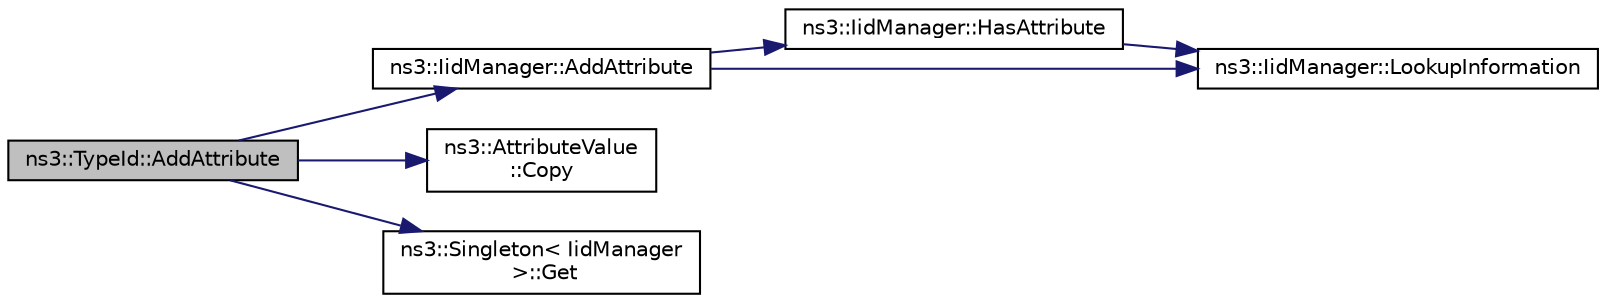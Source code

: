 digraph "ns3::TypeId::AddAttribute"
{
 // LATEX_PDF_SIZE
  edge [fontname="Helvetica",fontsize="10",labelfontname="Helvetica",labelfontsize="10"];
  node [fontname="Helvetica",fontsize="10",shape=record];
  rankdir="LR";
  Node1 [label="ns3::TypeId::AddAttribute",height=0.2,width=0.4,color="black", fillcolor="grey75", style="filled", fontcolor="black",tooltip="Record in this TypeId the fact that a new attribute exists."];
  Node1 -> Node2 [color="midnightblue",fontsize="10",style="solid",fontname="Helvetica"];
  Node2 [label="ns3::IidManager::AddAttribute",height=0.2,width=0.4,color="black", fillcolor="white", style="filled",URL="$classns3_1_1_iid_manager.html#adc2f2efdd19361885c09082cca33454f",tooltip="Record a new attribute in a type id."];
  Node2 -> Node3 [color="midnightblue",fontsize="10",style="solid",fontname="Helvetica"];
  Node3 [label="ns3::IidManager::HasAttribute",height=0.2,width=0.4,color="black", fillcolor="white", style="filled",URL="$classns3_1_1_iid_manager.html#aa6ce275dd09bdd19ea6eb3373b4ccc98",tooltip="Check if a type id has a given Attribute."];
  Node3 -> Node4 [color="midnightblue",fontsize="10",style="solid",fontname="Helvetica"];
  Node4 [label="ns3::IidManager::LookupInformation",height=0.2,width=0.4,color="black", fillcolor="white", style="filled",URL="$classns3_1_1_iid_manager.html#a84af06b798b21fa700469a3ac5f65f3f",tooltip="Retrieve the information record for a type."];
  Node2 -> Node4 [color="midnightblue",fontsize="10",style="solid",fontname="Helvetica"];
  Node1 -> Node5 [color="midnightblue",fontsize="10",style="solid",fontname="Helvetica"];
  Node5 [label="ns3::AttributeValue\l::Copy",height=0.2,width=0.4,color="black", fillcolor="white", style="filled",URL="$classns3_1_1_attribute_value.html#ab316311212c334f6061c0fc8b5fb2625",tooltip=" "];
  Node1 -> Node6 [color="midnightblue",fontsize="10",style="solid",fontname="Helvetica"];
  Node6 [label="ns3::Singleton\< IidManager\l \>::Get",height=0.2,width=0.4,color="black", fillcolor="white", style="filled",URL="$classns3_1_1_singleton.html#a80a2cd3c25a27ea72add7a9f7a141ffa",tooltip="Get a pointer to the singleton instance."];
}
